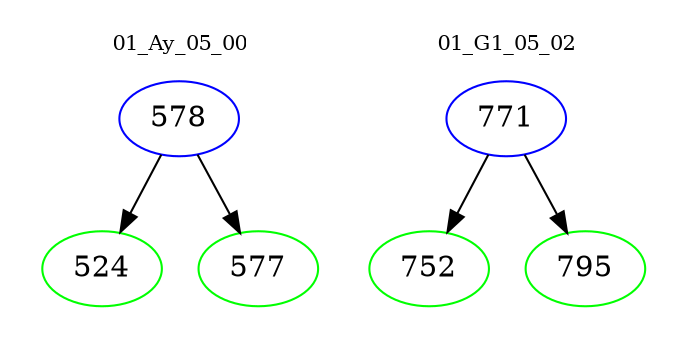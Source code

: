 digraph{
subgraph cluster_0 {
color = white
label = "01_Ay_05_00";
fontsize=10;
T0_578 [label="578", color="blue"]
T0_578 -> T0_524 [color="black"]
T0_524 [label="524", color="green"]
T0_578 -> T0_577 [color="black"]
T0_577 [label="577", color="green"]
}
subgraph cluster_1 {
color = white
label = "01_G1_05_02";
fontsize=10;
T1_771 [label="771", color="blue"]
T1_771 -> T1_752 [color="black"]
T1_752 [label="752", color="green"]
T1_771 -> T1_795 [color="black"]
T1_795 [label="795", color="green"]
}
}
